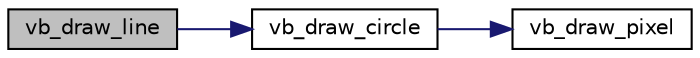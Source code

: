 digraph "vb_draw_line"
{
 // LATEX_PDF_SIZE
  edge [fontname="Helvetica",fontsize="10",labelfontname="Helvetica",labelfontsize="10"];
  node [fontname="Helvetica",fontsize="10",shape=record];
  rankdir="LR";
  Node1 [label="vb_draw_line",height=0.2,width=0.4,color="black", fillcolor="grey75", style="filled", fontcolor="black",tooltip="Draws a line in the given buffer from the given coordinates to other given coordinates with the given..."];
  Node1 -> Node2 [color="midnightblue",fontsize="10",style="solid",fontname="Helvetica"];
  Node2 [label="vb_draw_circle",height=0.2,width=0.4,color="black", fillcolor="white", style="filled",URL="$group__graphics.html#ga1b69ad0e07cfd0697a4cb9c18ba48b67",tooltip="Draws a circle in the given buffer in the given coordinates with the given radius with the given colo..."];
  Node2 -> Node3 [color="midnightblue",fontsize="10",style="solid",fontname="Helvetica"];
  Node3 [label="vb_draw_pixel",height=0.2,width=0.4,color="black", fillcolor="white", style="filled",URL="$group__graphics.html#ga257b5dac975604f70651e8764ad8acd8",tooltip="Draws a pixel in the given buffer in the given coordinates with the given color."];
}
